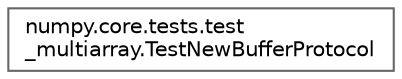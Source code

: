 digraph "Graphical Class Hierarchy"
{
 // LATEX_PDF_SIZE
  bgcolor="transparent";
  edge [fontname=Helvetica,fontsize=10,labelfontname=Helvetica,labelfontsize=10];
  node [fontname=Helvetica,fontsize=10,shape=box,height=0.2,width=0.4];
  rankdir="LR";
  Node0 [id="Node000000",label="numpy.core.tests.test\l_multiarray.TestNewBufferProtocol",height=0.2,width=0.4,color="grey40", fillcolor="white", style="filled",URL="$d2/d73/classnumpy_1_1core_1_1tests_1_1test__multiarray_1_1TestNewBufferProtocol.html",tooltip=" "];
}
